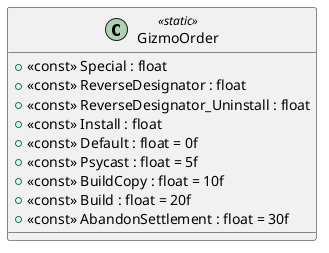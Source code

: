 @startuml
class GizmoOrder <<static>> {
    + <<const>> Special : float
    + <<const>> ReverseDesignator : float
    + <<const>> ReverseDesignator_Uninstall : float
    + <<const>> Install : float
    + <<const>> Default : float = 0f
    + <<const>> Psycast : float = 5f
    + <<const>> BuildCopy : float = 10f
    + <<const>> Build : float = 20f
    + <<const>> AbandonSettlement : float = 30f
}
@enduml
